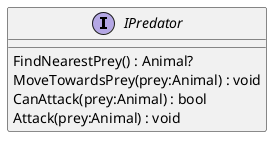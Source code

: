@startuml
interface IPredator {
    FindNearestPrey() : Animal?
    MoveTowardsPrey(prey:Animal) : void
    CanAttack(prey:Animal) : bool
    Attack(prey:Animal) : void
}
@enduml

